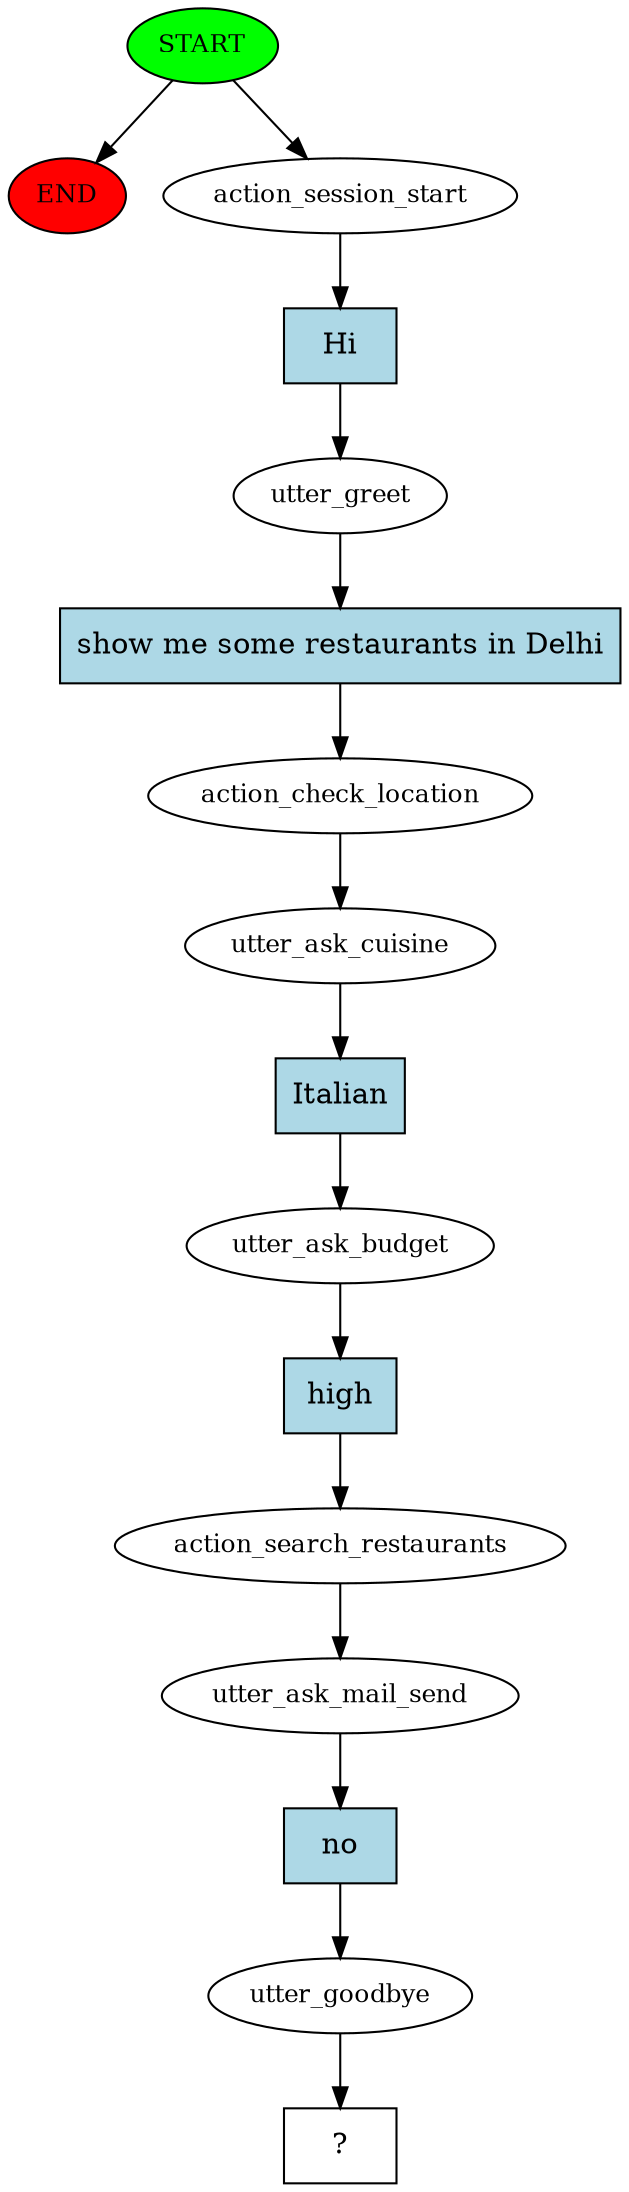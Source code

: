 digraph  {
0 [class="start active", fillcolor=green, fontsize=12, label=START, style=filled];
"-1" [class=end, fillcolor=red, fontsize=12, label=END, style=filled];
1 [class=active, fontsize=12, label=action_session_start];
2 [class=active, fontsize=12, label=utter_greet];
3 [class=active, fontsize=12, label=action_check_location];
4 [class=active, fontsize=12, label=utter_ask_cuisine];
5 [class=active, fontsize=12, label=utter_ask_budget];
6 [class=active, fontsize=12, label=action_search_restaurants];
7 [class=active, fontsize=12, label=utter_ask_mail_send];
8 [class=active, fontsize=12, label=utter_goodbye];
9 [class="intent dashed active", label="  ?  ", shape=rect];
10 [class="intent active", fillcolor=lightblue, label=Hi, shape=rect, style=filled];
11 [class="intent active", fillcolor=lightblue, label="show me some restaurants in Delhi", shape=rect, style=filled];
12 [class="intent active", fillcolor=lightblue, label=Italian, shape=rect, style=filled];
13 [class="intent active", fillcolor=lightblue, label=high, shape=rect, style=filled];
14 [class="intent active", fillcolor=lightblue, label=no, shape=rect, style=filled];
0 -> "-1"  [class="", key=NONE, label=""];
0 -> 1  [class=active, key=NONE, label=""];
1 -> 10  [class=active, key=0];
2 -> 11  [class=active, key=0];
3 -> 4  [class=active, key=NONE, label=""];
4 -> 12  [class=active, key=0];
5 -> 13  [class=active, key=0];
6 -> 7  [class=active, key=NONE, label=""];
7 -> 14  [class=active, key=0];
8 -> 9  [class=active, key=NONE, label=""];
10 -> 2  [class=active, key=0];
11 -> 3  [class=active, key=0];
12 -> 5  [class=active, key=0];
13 -> 6  [class=active, key=0];
14 -> 8  [class=active, key=0];
}
